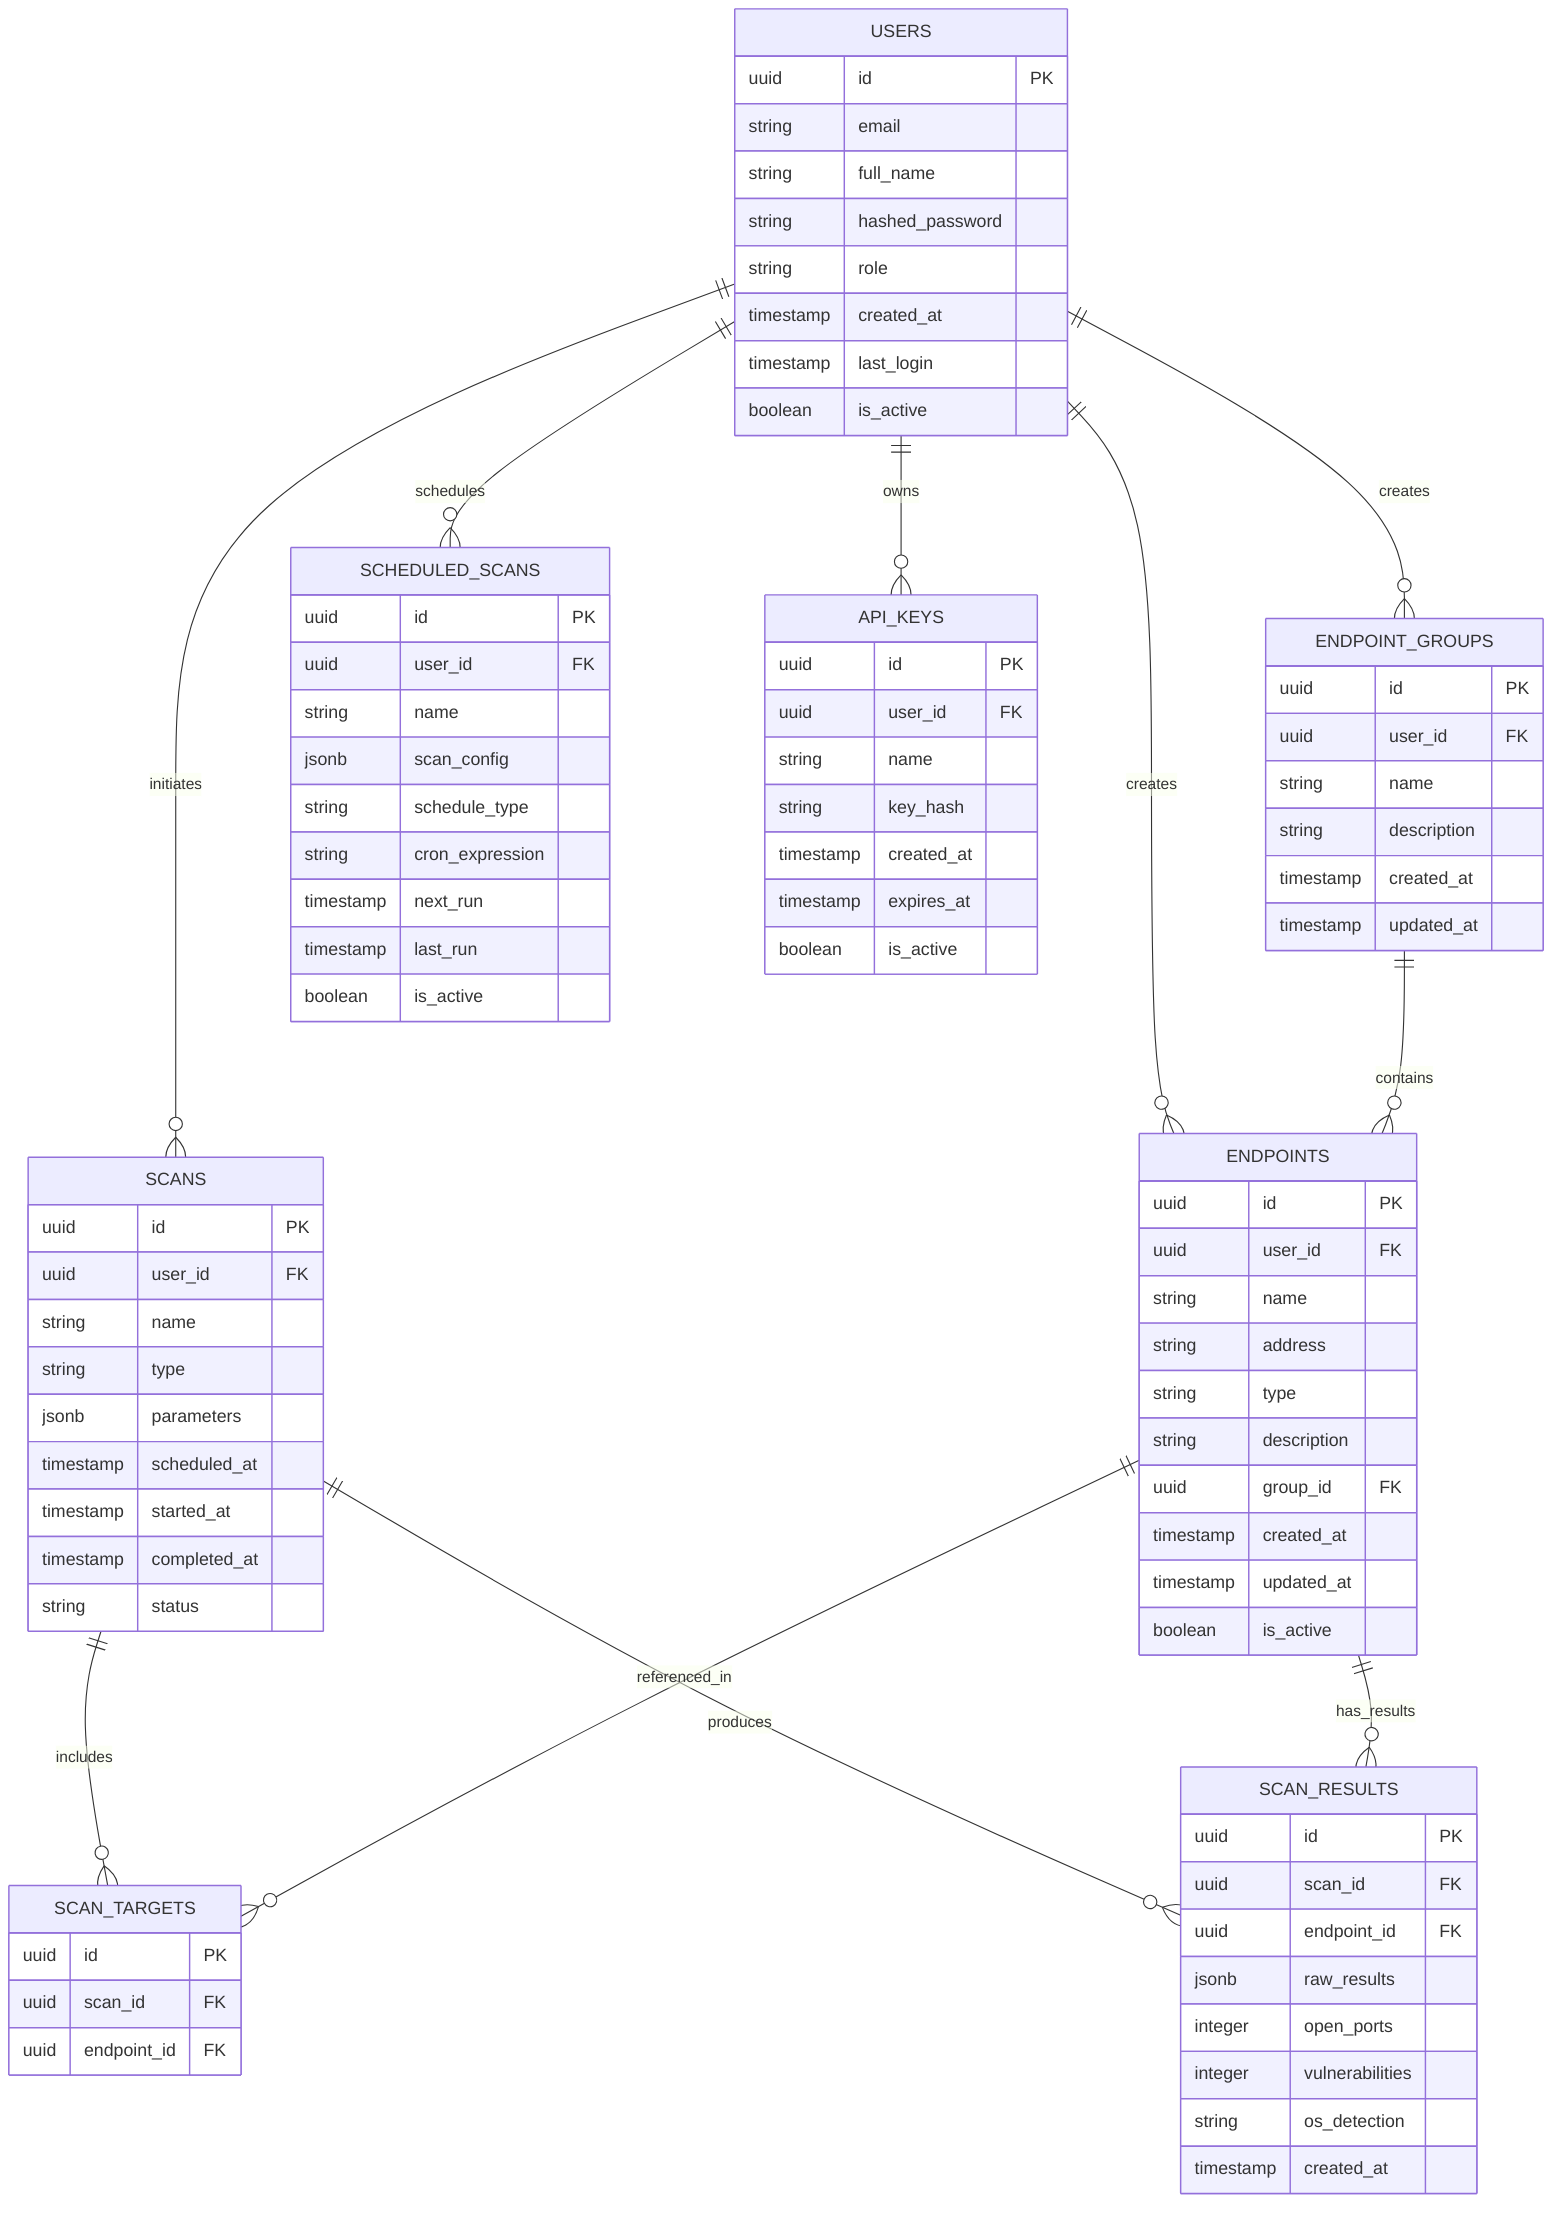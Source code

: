 erDiagram
    USERS {
        uuid id PK
        string email
        string full_name
        string hashed_password
        string role
        timestamp created_at
        timestamp last_login
        boolean is_active
    }
    
    ENDPOINTS {
        uuid id PK
        uuid user_id FK
        string name
        string address
        string type
        string description
        uuid group_id FK
        timestamp created_at
        timestamp updated_at
        boolean is_active
    }
    
    ENDPOINT_GROUPS {
        uuid id PK
        uuid user_id FK
        string name
        string description
        timestamp created_at
        timestamp updated_at
    }
    
    SCANS {
        uuid id PK
        uuid user_id FK
        string name
        string type
        jsonb parameters
        timestamp scheduled_at
        timestamp started_at
        timestamp completed_at
        string status
    }
    
    SCAN_TARGETS {
        uuid id PK
        uuid scan_id FK
        uuid endpoint_id FK
    }
    
    SCAN_RESULTS {
        uuid id PK
        uuid scan_id FK
        uuid endpoint_id FK
        jsonb raw_results
        integer open_ports
        integer vulnerabilities
        string os_detection
        timestamp created_at
    }
    
    SCHEDULED_SCANS {
        uuid id PK
        uuid user_id FK
        string name
        jsonb scan_config
        string schedule_type
        string cron_expression
        timestamp next_run
        timestamp last_run
        boolean is_active
    }
    
    API_KEYS {
        uuid id PK
        uuid user_id FK
        string name
        string key_hash
        timestamp created_at
        timestamp expires_at
        boolean is_active
    }
    
    USERS ||--o{ ENDPOINTS : creates
    USERS ||--o{ ENDPOINT_GROUPS : creates
    USERS ||--o{ SCANS : initiates
    USERS ||--o{ SCHEDULED_SCANS : schedules
    USERS ||--o{ API_KEYS : owns
    ENDPOINT_GROUPS ||--o{ ENDPOINTS : contains
    SCANS ||--o{ SCAN_TARGETS : includes
    SCANS ||--o{ SCAN_RESULTS : produces
    ENDPOINTS ||--o{ SCAN_TARGETS : referenced_in
    ENDPOINTS ||--o{ SCAN_RESULTS : has_results
